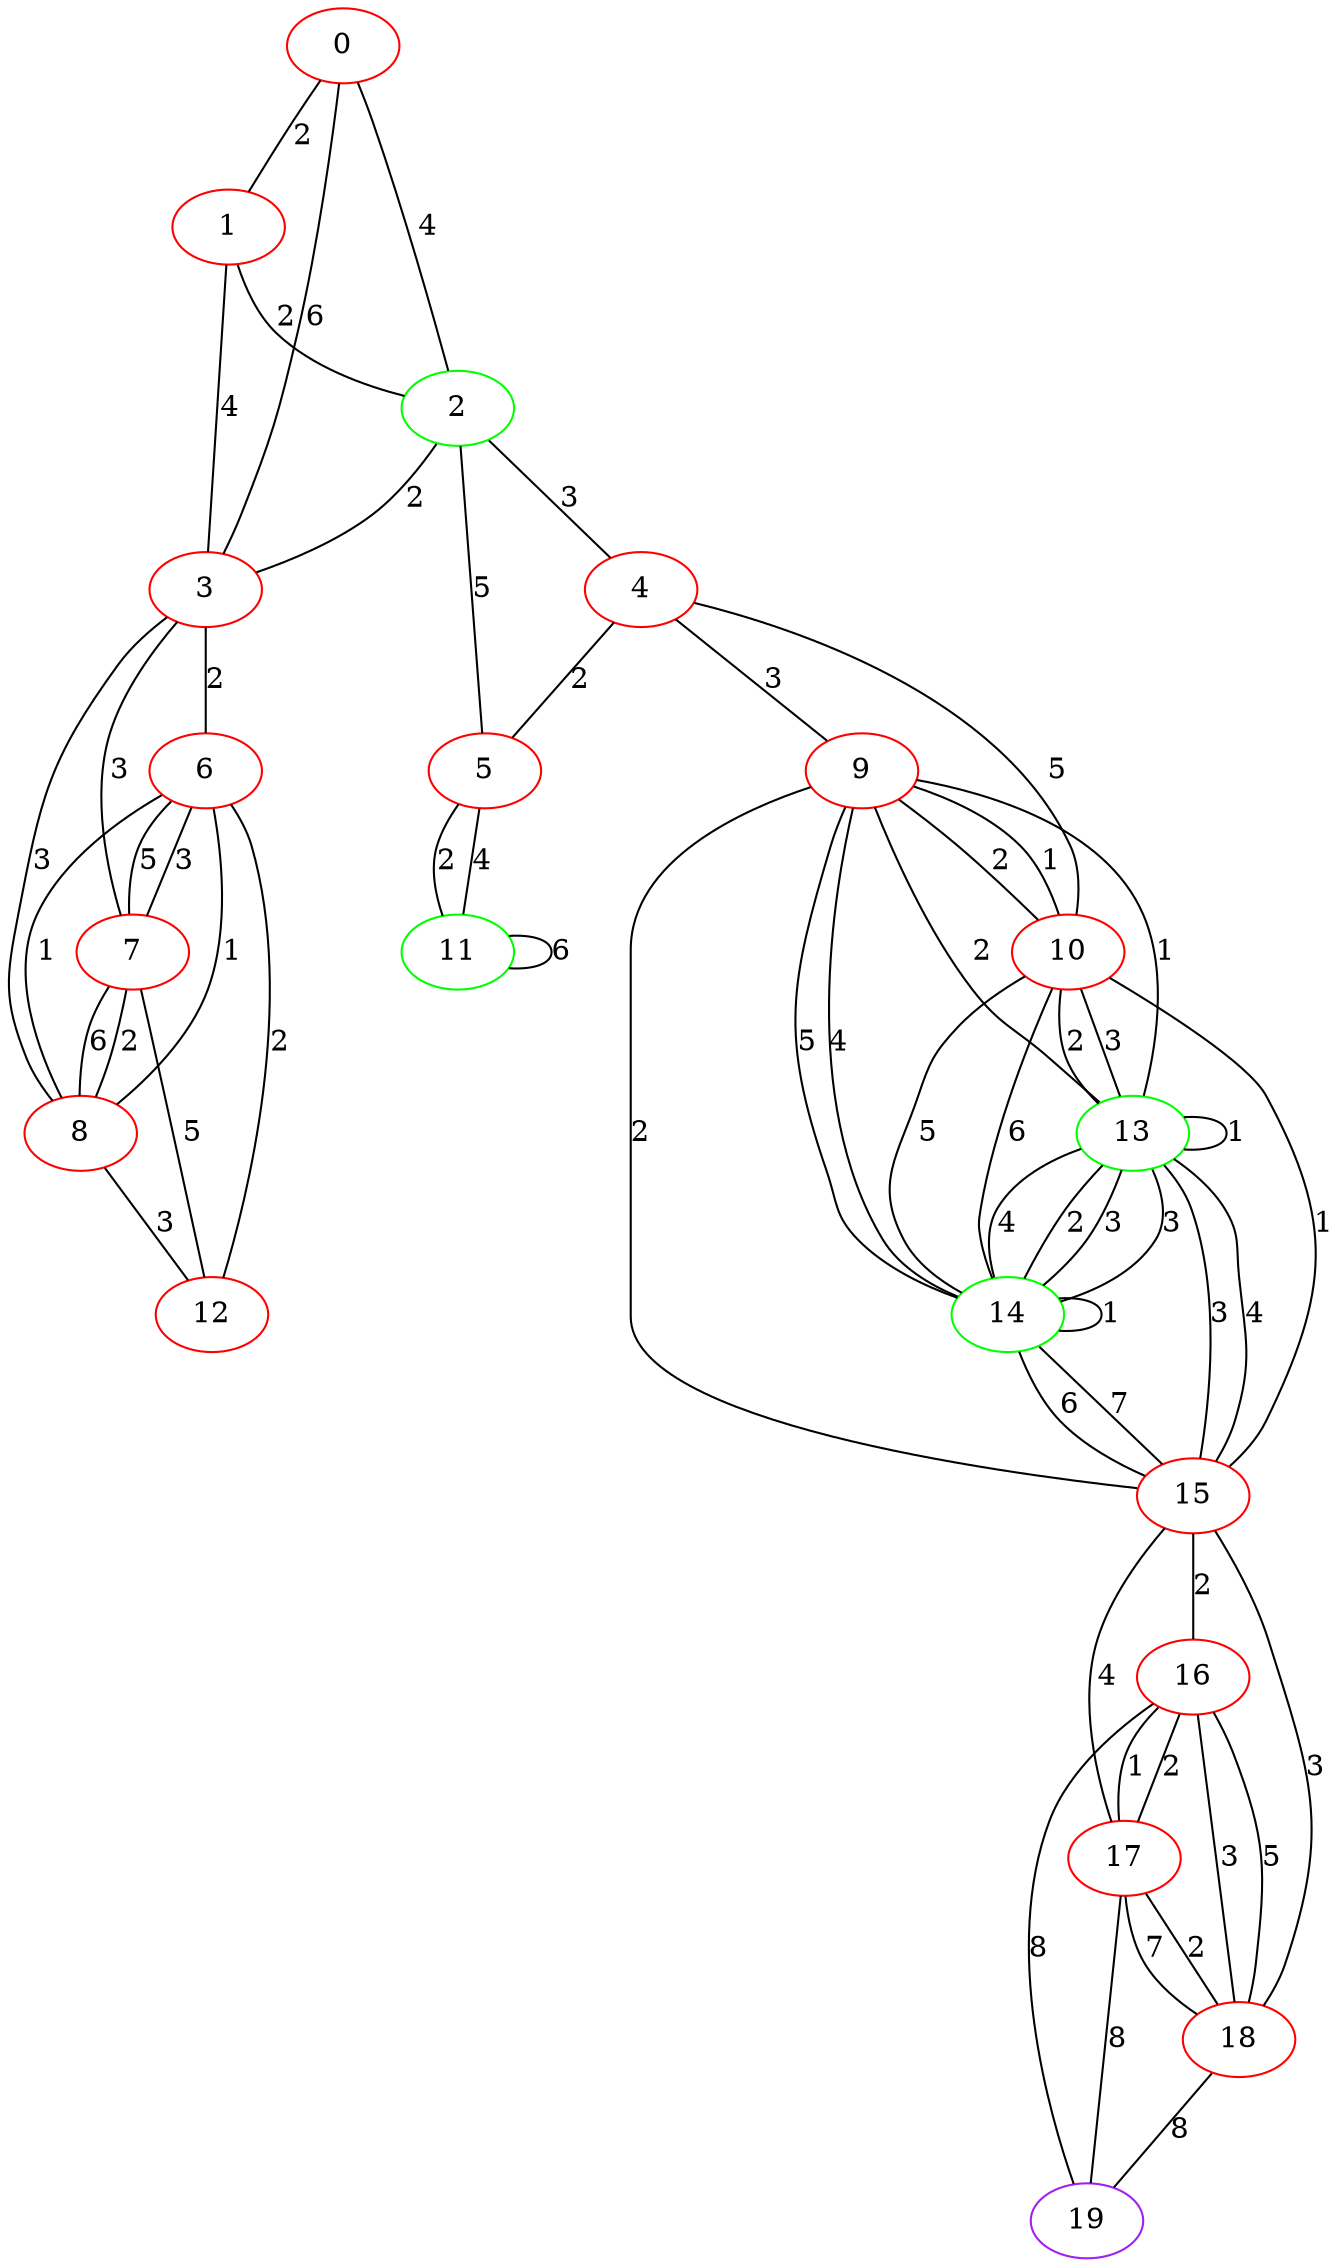 graph "" {
0 [color=red, weight=1];
1 [color=red, weight=1];
2 [color=green, weight=2];
3 [color=red, weight=1];
4 [color=red, weight=1];
5 [color=red, weight=1];
6 [color=red, weight=1];
7 [color=red, weight=1];
8 [color=red, weight=1];
9 [color=red, weight=1];
10 [color=red, weight=1];
11 [color=green, weight=2];
12 [color=red, weight=1];
13 [color=green, weight=2];
14 [color=green, weight=2];
15 [color=red, weight=1];
16 [color=red, weight=1];
17 [color=red, weight=1];
18 [color=red, weight=1];
19 [color=purple, weight=4];
0 -- 1  [key=0, label=2];
0 -- 2  [key=0, label=4];
0 -- 3  [key=0, label=6];
1 -- 2  [key=0, label=2];
1 -- 3  [key=0, label=4];
2 -- 3  [key=0, label=2];
2 -- 4  [key=0, label=3];
2 -- 5  [key=0, label=5];
3 -- 6  [key=0, label=2];
3 -- 7  [key=0, label=3];
3 -- 8  [key=0, label=3];
4 -- 9  [key=0, label=3];
4 -- 10  [key=0, label=5];
4 -- 5  [key=0, label=2];
5 -- 11  [key=0, label=2];
5 -- 11  [key=1, label=4];
6 -- 8  [key=0, label=1];
6 -- 8  [key=1, label=1];
6 -- 12  [key=0, label=2];
6 -- 7  [key=0, label=5];
6 -- 7  [key=1, label=3];
7 -- 8  [key=0, label=6];
7 -- 8  [key=1, label=2];
7 -- 12  [key=0, label=5];
8 -- 12  [key=0, label=3];
9 -- 10  [key=0, label=2];
9 -- 10  [key=1, label=1];
9 -- 13  [key=0, label=1];
9 -- 13  [key=1, label=2];
9 -- 14  [key=0, label=4];
9 -- 14  [key=1, label=5];
9 -- 15  [key=0, label=2];
10 -- 13  [key=0, label=2];
10 -- 13  [key=1, label=3];
10 -- 14  [key=0, label=5];
10 -- 14  [key=1, label=6];
10 -- 15  [key=0, label=1];
11 -- 11  [key=0, label=6];
13 -- 13  [key=0, label=1];
13 -- 14  [key=0, label=3];
13 -- 14  [key=1, label=4];
13 -- 14  [key=2, label=2];
13 -- 14  [key=3, label=3];
13 -- 15  [key=0, label=3];
13 -- 15  [key=1, label=4];
14 -- 14  [key=0, label=1];
14 -- 15  [key=0, label=6];
14 -- 15  [key=1, label=7];
15 -- 16  [key=0, label=2];
15 -- 17  [key=0, label=4];
15 -- 18  [key=0, label=3];
16 -- 17  [key=0, label=1];
16 -- 17  [key=1, label=2];
16 -- 18  [key=0, label=3];
16 -- 18  [key=1, label=5];
16 -- 19  [key=0, label=8];
17 -- 18  [key=0, label=2];
17 -- 18  [key=1, label=7];
17 -- 19  [key=0, label=8];
18 -- 19  [key=0, label=8];
}
